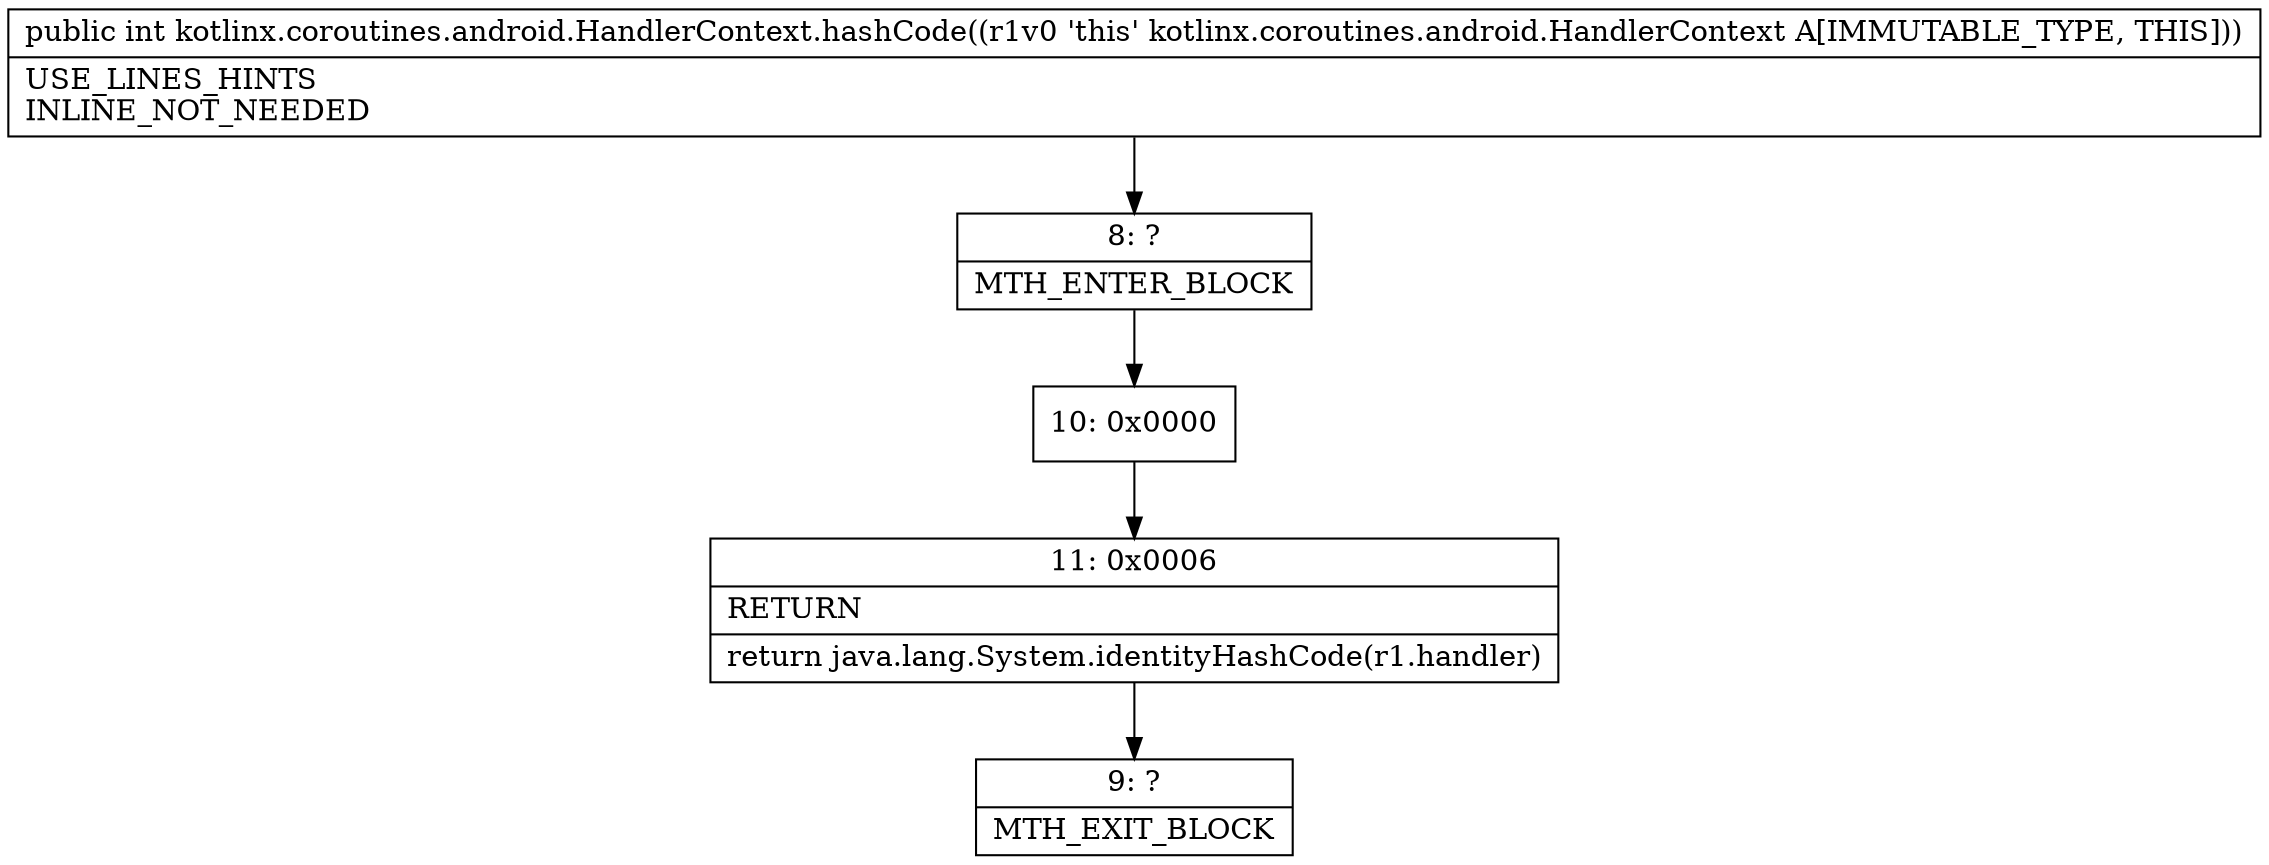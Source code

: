 digraph "CFG forkotlinx.coroutines.android.HandlerContext.hashCode()I" {
Node_8 [shape=record,label="{8\:\ ?|MTH_ENTER_BLOCK\l}"];
Node_10 [shape=record,label="{10\:\ 0x0000}"];
Node_11 [shape=record,label="{11\:\ 0x0006|RETURN\l|return java.lang.System.identityHashCode(r1.handler)\l}"];
Node_9 [shape=record,label="{9\:\ ?|MTH_EXIT_BLOCK\l}"];
MethodNode[shape=record,label="{public int kotlinx.coroutines.android.HandlerContext.hashCode((r1v0 'this' kotlinx.coroutines.android.HandlerContext A[IMMUTABLE_TYPE, THIS]))  | USE_LINES_HINTS\lINLINE_NOT_NEEDED\l}"];
MethodNode -> Node_8;Node_8 -> Node_10;
Node_10 -> Node_11;
Node_11 -> Node_9;
}

